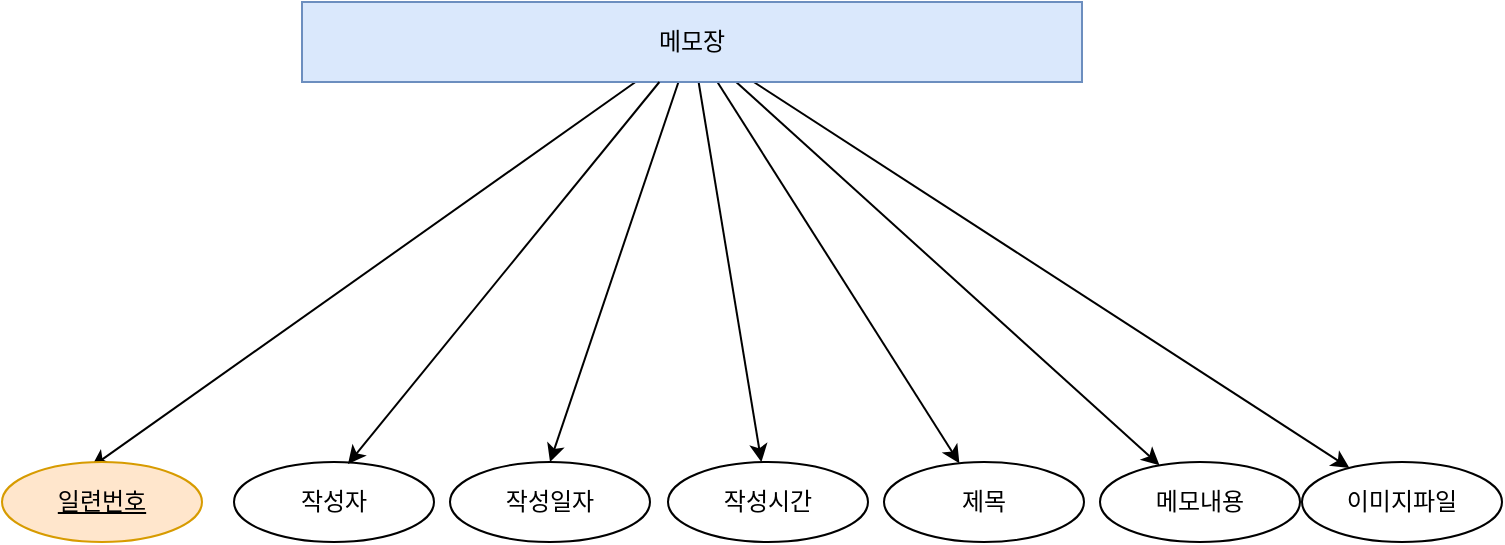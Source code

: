 <mxfile version="24.7.5">
  <diagram name="페이지-1" id="5M28LgMas51DpsEvbf_A">
    <mxGraphModel dx="891" dy="907" grid="1" gridSize="10" guides="1" tooltips="1" connect="1" arrows="1" fold="1" page="1" pageScale="1" pageWidth="827" pageHeight="1169" math="0" shadow="0">
      <root>
        <mxCell id="0" />
        <mxCell id="1" parent="0" />
        <mxCell id="XeUWuyvjinkPSY21bzyg-10" style="rounded=0;orthogonalLoop=1;jettySize=auto;html=1;" parent="1" source="XeUWuyvjinkPSY21bzyg-2" target="XeUWuyvjinkPSY21bzyg-6" edge="1">
          <mxGeometry relative="1" as="geometry" />
        </mxCell>
        <mxCell id="XeUWuyvjinkPSY21bzyg-11" style="rounded=0;orthogonalLoop=1;jettySize=auto;html=1;" parent="1" source="XeUWuyvjinkPSY21bzyg-2" target="XeUWuyvjinkPSY21bzyg-5" edge="1">
          <mxGeometry relative="1" as="geometry" />
        </mxCell>
        <mxCell id="XeUWuyvjinkPSY21bzyg-12" style="rounded=0;orthogonalLoop=1;jettySize=auto;html=1;" parent="1" source="XeUWuyvjinkPSY21bzyg-2" target="XeUWuyvjinkPSY21bzyg-7" edge="1">
          <mxGeometry relative="1" as="geometry" />
        </mxCell>
        <mxCell id="XeUWuyvjinkPSY21bzyg-13" style="rounded=0;orthogonalLoop=1;jettySize=auto;html=1;entryX=0.5;entryY=0;entryDx=0;entryDy=0;" parent="1" source="XeUWuyvjinkPSY21bzyg-2" target="XeUWuyvjinkPSY21bzyg-4" edge="1">
          <mxGeometry relative="1" as="geometry" />
        </mxCell>
        <mxCell id="XeUWuyvjinkPSY21bzyg-15" style="rounded=0;orthogonalLoop=1;jettySize=auto;html=1;" parent="1" source="XeUWuyvjinkPSY21bzyg-2" edge="1">
          <mxGeometry relative="1" as="geometry">
            <mxPoint x="94.603" y="362.589" as="targetPoint" />
          </mxGeometry>
        </mxCell>
        <mxCell id="XUEg0vj3bntyuODUgJ8_-4" style="rounded=0;orthogonalLoop=1;jettySize=auto;html=1;" edge="1" parent="1" source="XeUWuyvjinkPSY21bzyg-2" target="XUEg0vj3bntyuODUgJ8_-1">
          <mxGeometry relative="1" as="geometry" />
        </mxCell>
        <mxCell id="XeUWuyvjinkPSY21bzyg-2" value="메모장" style="whiteSpace=wrap;html=1;align=center;fillColor=#dae8fc;strokeColor=#6c8ebf;" parent="1" vertex="1">
          <mxGeometry x="200" y="130" width="390" height="40" as="geometry" />
        </mxCell>
        <mxCell id="XeUWuyvjinkPSY21bzyg-4" value="작성일자" style="ellipse;whiteSpace=wrap;html=1;align=center;" parent="1" vertex="1">
          <mxGeometry x="274" y="360" width="100" height="40" as="geometry" />
        </mxCell>
        <mxCell id="XeUWuyvjinkPSY21bzyg-5" value="메모내용" style="ellipse;whiteSpace=wrap;html=1;align=center;" parent="1" vertex="1">
          <mxGeometry x="599" y="360" width="100" height="40" as="geometry" />
        </mxCell>
        <mxCell id="XeUWuyvjinkPSY21bzyg-6" value="이미지파일" style="ellipse;whiteSpace=wrap;html=1;align=center;" parent="1" vertex="1">
          <mxGeometry x="700" y="360" width="100" height="40" as="geometry" />
        </mxCell>
        <mxCell id="XeUWuyvjinkPSY21bzyg-7" value="작성시간" style="ellipse;whiteSpace=wrap;html=1;align=center;" parent="1" vertex="1">
          <mxGeometry x="383" y="360" width="100" height="40" as="geometry" />
        </mxCell>
        <mxCell id="XeUWuyvjinkPSY21bzyg-8" value="작성자" style="ellipse;whiteSpace=wrap;html=1;align=center;" parent="1" vertex="1">
          <mxGeometry x="166" y="360" width="100" height="40" as="geometry" />
        </mxCell>
        <mxCell id="XeUWuyvjinkPSY21bzyg-14" style="rounded=0;orthogonalLoop=1;jettySize=auto;html=1;entryX=0.57;entryY=0.025;entryDx=0;entryDy=0;entryPerimeter=0;" parent="1" source="XeUWuyvjinkPSY21bzyg-2" target="XeUWuyvjinkPSY21bzyg-8" edge="1">
          <mxGeometry relative="1" as="geometry" />
        </mxCell>
        <mxCell id="XeUWuyvjinkPSY21bzyg-16" value="일련번호" style="ellipse;whiteSpace=wrap;html=1;align=center;fontStyle=4;fillColor=#ffe6cc;strokeColor=#d79b00;" parent="1" vertex="1">
          <mxGeometry x="50" y="360" width="100" height="40" as="geometry" />
        </mxCell>
        <mxCell id="XUEg0vj3bntyuODUgJ8_-1" value="제목" style="ellipse;whiteSpace=wrap;html=1;align=center;" vertex="1" parent="1">
          <mxGeometry x="491" y="360" width="100" height="40" as="geometry" />
        </mxCell>
      </root>
    </mxGraphModel>
  </diagram>
</mxfile>
